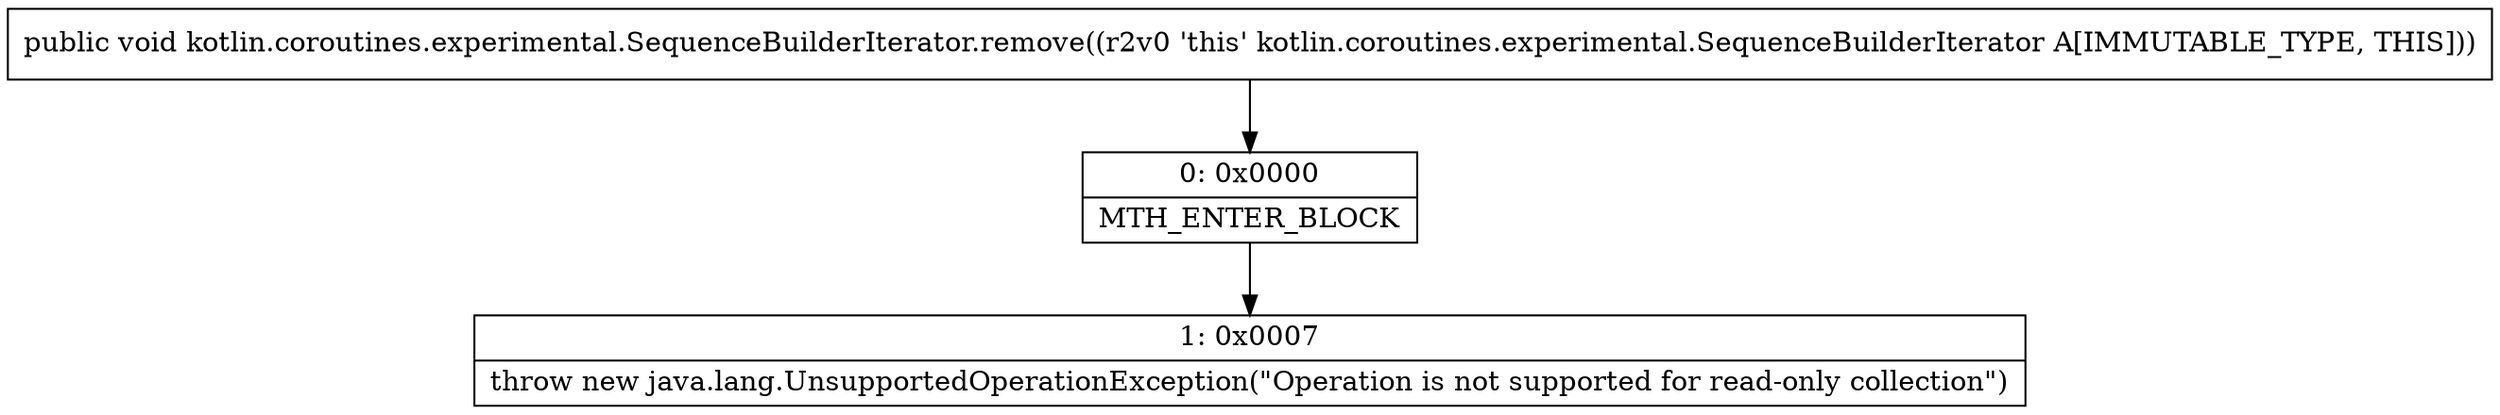 digraph "CFG forkotlin.coroutines.experimental.SequenceBuilderIterator.remove()V" {
Node_0 [shape=record,label="{0\:\ 0x0000|MTH_ENTER_BLOCK\l}"];
Node_1 [shape=record,label="{1\:\ 0x0007|throw new java.lang.UnsupportedOperationException(\"Operation is not supported for read\-only collection\")\l}"];
MethodNode[shape=record,label="{public void kotlin.coroutines.experimental.SequenceBuilderIterator.remove((r2v0 'this' kotlin.coroutines.experimental.SequenceBuilderIterator A[IMMUTABLE_TYPE, THIS])) }"];
MethodNode -> Node_0;
Node_0 -> Node_1;
}

